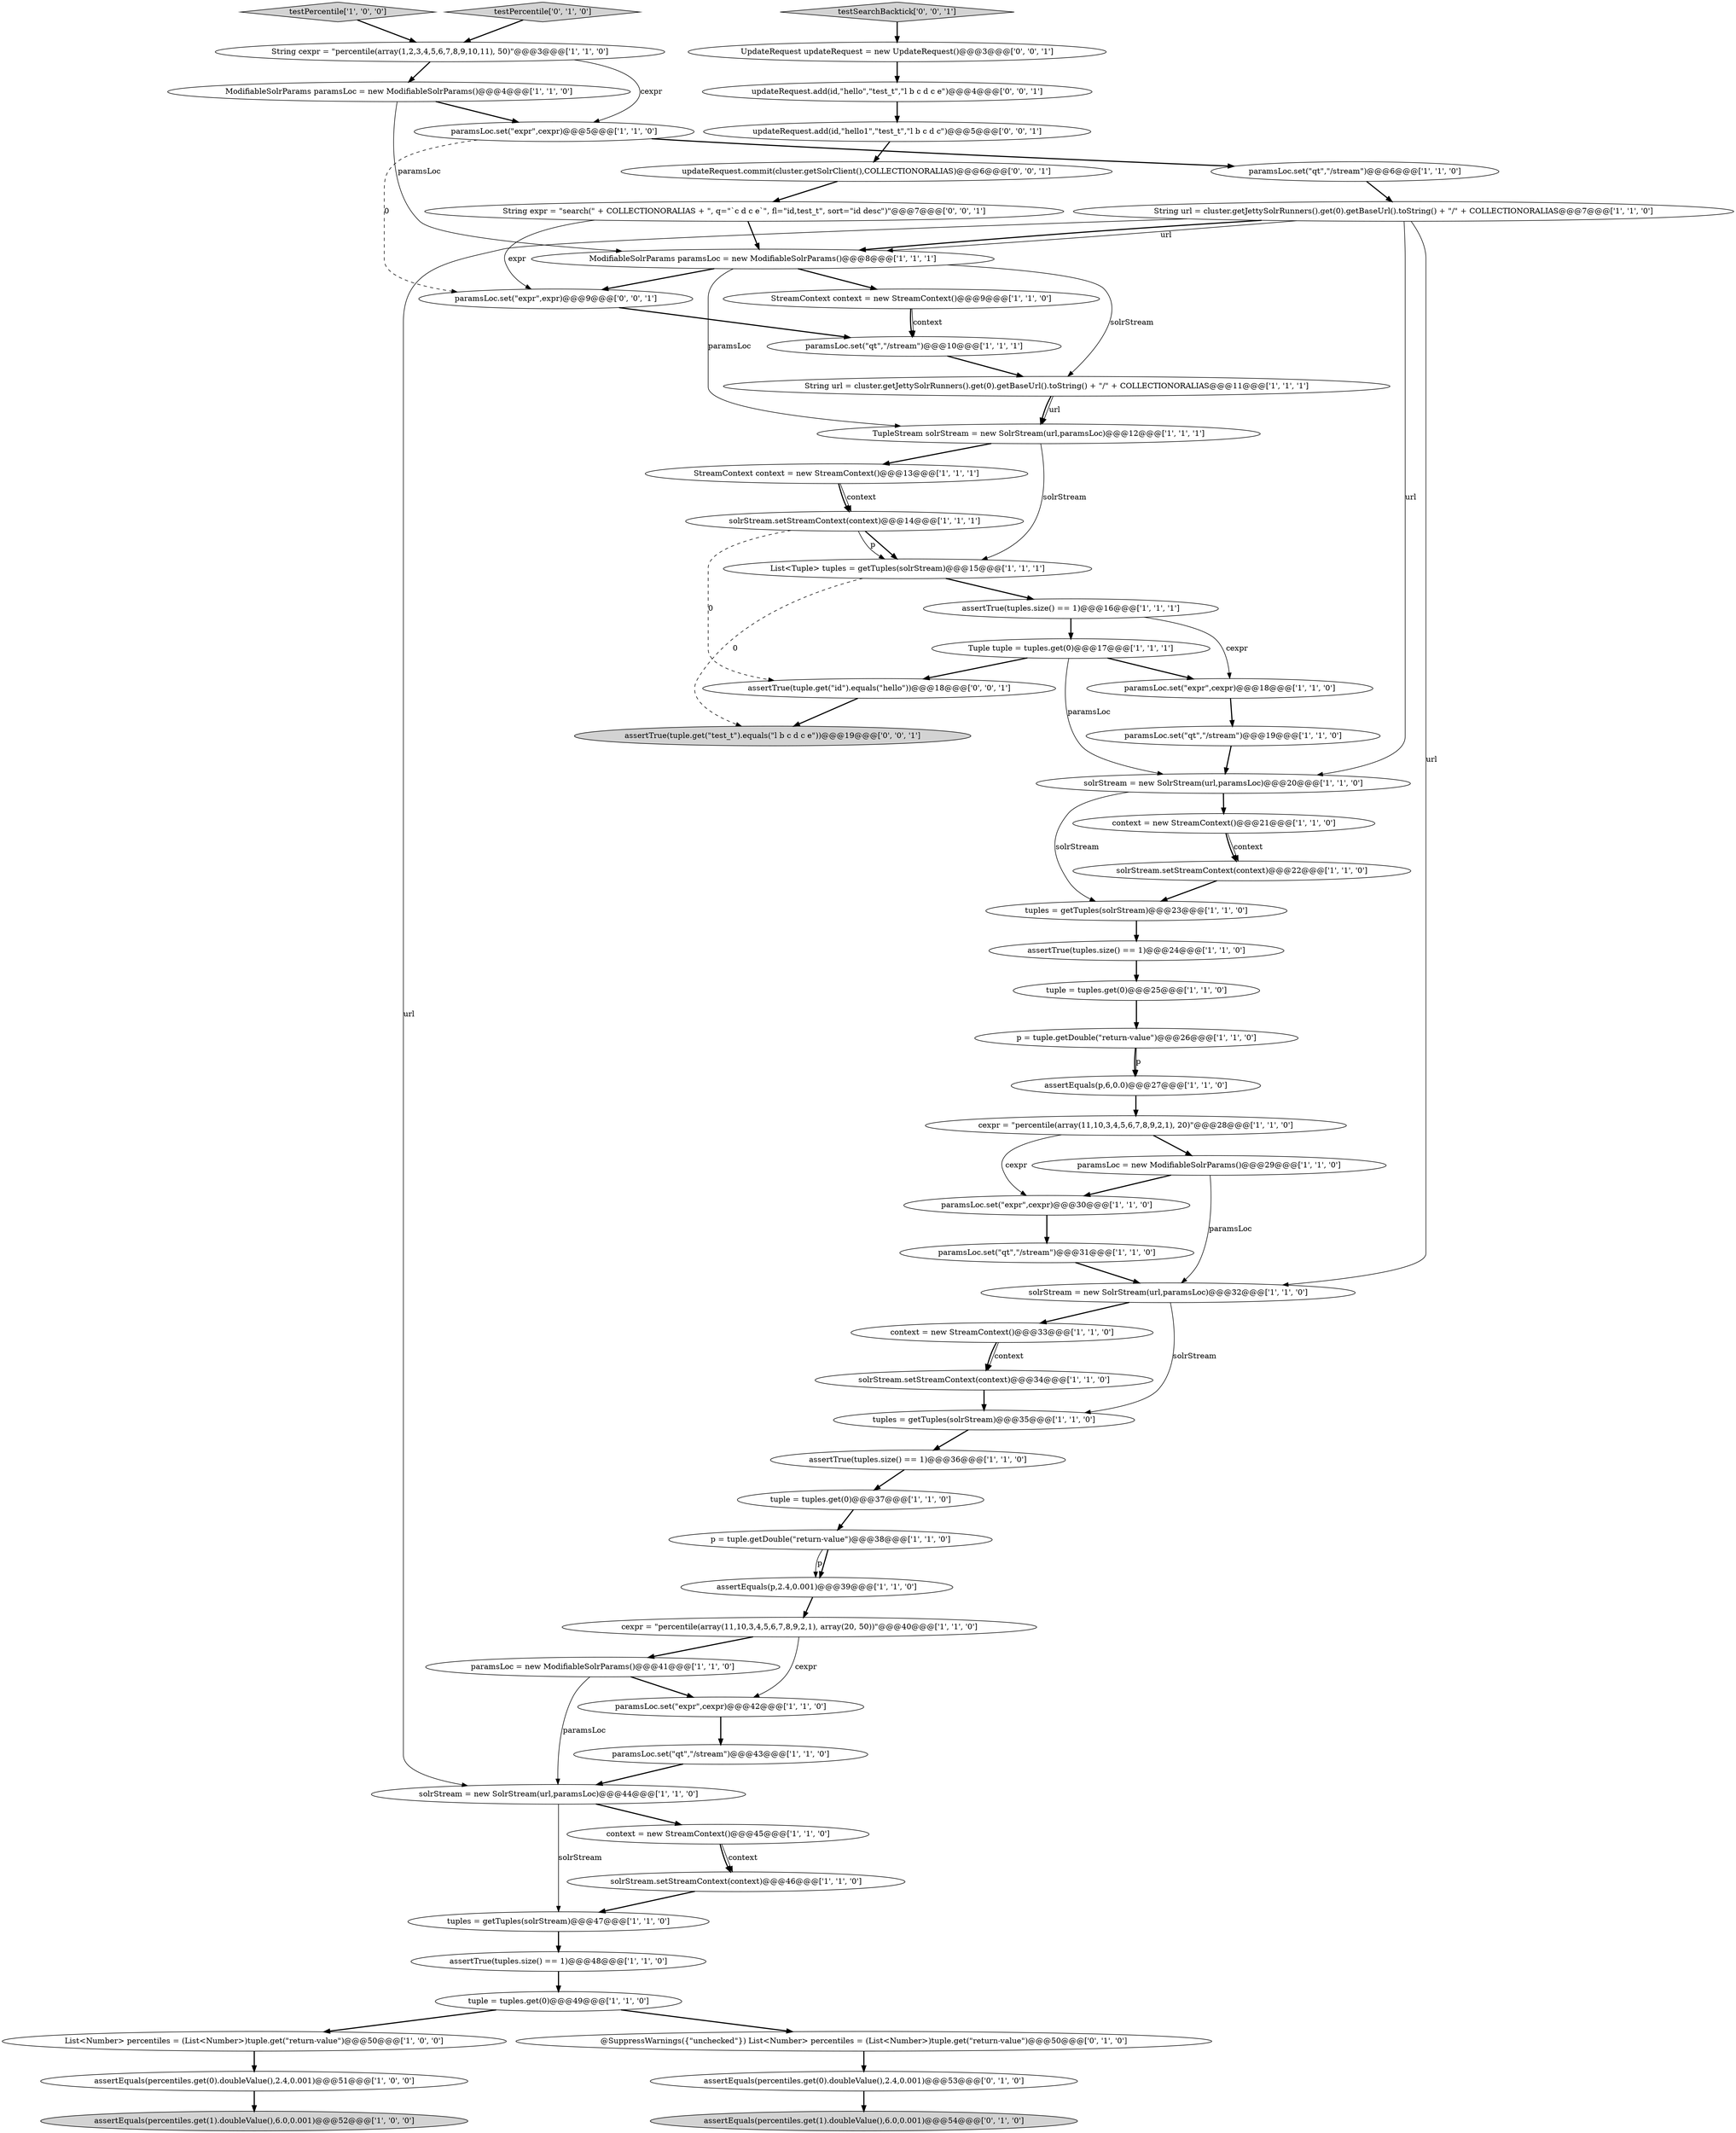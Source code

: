 digraph {
31 [style = filled, label = "tuples = getTuples(solrStream)@@@47@@@['1', '1', '0']", fillcolor = white, shape = ellipse image = "AAA0AAABBB1BBB"];
32 [style = filled, label = "List<Number> percentiles = (List<Number>)tuple.get(\"return-value\")@@@50@@@['1', '0', '0']", fillcolor = white, shape = ellipse image = "AAA0AAABBB1BBB"];
13 [style = filled, label = "assertTrue(tuples.size() == 1)@@@36@@@['1', '1', '0']", fillcolor = white, shape = ellipse image = "AAA0AAABBB1BBB"];
51 [style = filled, label = "assertEquals(percentiles.get(1).doubleValue(),6.0,0.001)@@@54@@@['0', '1', '0']", fillcolor = lightgray, shape = ellipse image = "AAA0AAABBB2BBB"];
23 [style = filled, label = "testPercentile['1', '0', '0']", fillcolor = lightgray, shape = diamond image = "AAA0AAABBB1BBB"];
40 [style = filled, label = "paramsLoc.set(\"qt\",\"/stream\")@@@19@@@['1', '1', '0']", fillcolor = white, shape = ellipse image = "AAA0AAABBB1BBB"];
15 [style = filled, label = "tuples = getTuples(solrStream)@@@23@@@['1', '1', '0']", fillcolor = white, shape = ellipse image = "AAA0AAABBB1BBB"];
39 [style = filled, label = "context = new StreamContext()@@@33@@@['1', '1', '0']", fillcolor = white, shape = ellipse image = "AAA0AAABBB1BBB"];
48 [style = filled, label = "solrStream.setStreamContext(context)@@@34@@@['1', '1', '0']", fillcolor = white, shape = ellipse image = "AAA0AAABBB1BBB"];
18 [style = filled, label = "solrStream = new SolrStream(url,paramsLoc)@@@32@@@['1', '1', '0']", fillcolor = white, shape = ellipse image = "AAA0AAABBB1BBB"];
54 [style = filled, label = "testPercentile['0', '1', '0']", fillcolor = lightgray, shape = diamond image = "AAA0AAABBB2BBB"];
11 [style = filled, label = "paramsLoc.set(\"expr\",cexpr)@@@30@@@['1', '1', '0']", fillcolor = white, shape = ellipse image = "AAA0AAABBB1BBB"];
47 [style = filled, label = "paramsLoc.set(\"qt\",\"/stream\")@@@31@@@['1', '1', '0']", fillcolor = white, shape = ellipse image = "AAA0AAABBB1BBB"];
61 [style = filled, label = "UpdateRequest updateRequest = new UpdateRequest()@@@3@@@['0', '0', '1']", fillcolor = white, shape = ellipse image = "AAA0AAABBB3BBB"];
26 [style = filled, label = "solrStream.setStreamContext(context)@@@22@@@['1', '1', '0']", fillcolor = white, shape = ellipse image = "AAA0AAABBB1BBB"];
22 [style = filled, label = "assertEquals(p,6,0.0)@@@27@@@['1', '1', '0']", fillcolor = white, shape = ellipse image = "AAA0AAABBB1BBB"];
7 [style = filled, label = "assertEquals(percentiles.get(1).doubleValue(),6.0,0.001)@@@52@@@['1', '0', '0']", fillcolor = lightgray, shape = ellipse image = "AAA0AAABBB1BBB"];
50 [style = filled, label = "String cexpr = \"percentile(array(1,2,3,4,5,6,7,8,9,10,11), 50)\"@@@3@@@['1', '1', '0']", fillcolor = white, shape = ellipse image = "AAA0AAABBB1BBB"];
8 [style = filled, label = "tuple = tuples.get(0)@@@49@@@['1', '1', '0']", fillcolor = white, shape = ellipse image = "AAA0AAABBB1BBB"];
21 [style = filled, label = "paramsLoc = new ModifiableSolrParams()@@@29@@@['1', '1', '0']", fillcolor = white, shape = ellipse image = "AAA0AAABBB1BBB"];
6 [style = filled, label = "paramsLoc.set(\"qt\",\"/stream\")@@@43@@@['1', '1', '0']", fillcolor = white, shape = ellipse image = "AAA0AAABBB1BBB"];
36 [style = filled, label = "Tuple tuple = tuples.get(0)@@@17@@@['1', '1', '1']", fillcolor = white, shape = ellipse image = "AAA0AAABBB1BBB"];
20 [style = filled, label = "List<Tuple> tuples = getTuples(solrStream)@@@15@@@['1', '1', '1']", fillcolor = white, shape = ellipse image = "AAA0AAABBB1BBB"];
33 [style = filled, label = "ModifiableSolrParams paramsLoc = new ModifiableSolrParams()@@@8@@@['1', '1', '1']", fillcolor = white, shape = ellipse image = "AAA0AAABBB1BBB"];
49 [style = filled, label = "assertTrue(tuples.size() == 1)@@@48@@@['1', '1', '0']", fillcolor = white, shape = ellipse image = "AAA0AAABBB1BBB"];
55 [style = filled, label = "String expr = \"search(\" + COLLECTIONORALIAS + \", q=\"`c d c e`\", fl=\"id,test_t\", sort=\"id desc\")\"@@@7@@@['0', '0', '1']", fillcolor = white, shape = ellipse image = "AAA0AAABBB3BBB"];
27 [style = filled, label = "tuple = tuples.get(0)@@@25@@@['1', '1', '0']", fillcolor = white, shape = ellipse image = "AAA0AAABBB1BBB"];
60 [style = filled, label = "updateRequest.commit(cluster.getSolrClient(),COLLECTIONORALIAS)@@@6@@@['0', '0', '1']", fillcolor = white, shape = ellipse image = "AAA0AAABBB3BBB"];
30 [style = filled, label = "solrStream = new SolrStream(url,paramsLoc)@@@44@@@['1', '1', '0']", fillcolor = white, shape = ellipse image = "AAA0AAABBB1BBB"];
46 [style = filled, label = "p = tuple.getDouble(\"return-value\")@@@26@@@['1', '1', '0']", fillcolor = white, shape = ellipse image = "AAA0AAABBB1BBB"];
63 [style = filled, label = "updateRequest.add(id,\"hello\",\"test_t\",\"l b c d c e\")@@@4@@@['0', '0', '1']", fillcolor = white, shape = ellipse image = "AAA0AAABBB3BBB"];
2 [style = filled, label = "assertTrue(tuples.size() == 1)@@@16@@@['1', '1', '1']", fillcolor = white, shape = ellipse image = "AAA0AAABBB1BBB"];
37 [style = filled, label = "ModifiableSolrParams paramsLoc = new ModifiableSolrParams()@@@4@@@['1', '1', '0']", fillcolor = white, shape = ellipse image = "AAA0AAABBB1BBB"];
19 [style = filled, label = "tuple = tuples.get(0)@@@37@@@['1', '1', '0']", fillcolor = white, shape = ellipse image = "AAA0AAABBB1BBB"];
3 [style = filled, label = "String url = cluster.getJettySolrRunners().get(0).getBaseUrl().toString() + \"/\" + COLLECTIONORALIAS@@@7@@@['1', '1', '0']", fillcolor = white, shape = ellipse image = "AAA0AAABBB1BBB"];
24 [style = filled, label = "paramsLoc.set(\"expr\",cexpr)@@@42@@@['1', '1', '0']", fillcolor = white, shape = ellipse image = "AAA0AAABBB1BBB"];
17 [style = filled, label = "StreamContext context = new StreamContext()@@@9@@@['1', '1', '0']", fillcolor = white, shape = ellipse image = "AAA0AAABBB1BBB"];
42 [style = filled, label = "assertEquals(percentiles.get(0).doubleValue(),2.4,0.001)@@@51@@@['1', '0', '0']", fillcolor = white, shape = ellipse image = "AAA0AAABBB1BBB"];
53 [style = filled, label = "assertEquals(percentiles.get(0).doubleValue(),2.4,0.001)@@@53@@@['0', '1', '0']", fillcolor = white, shape = ellipse image = "AAA0AAABBB2BBB"];
4 [style = filled, label = "solrStream.setStreamContext(context)@@@46@@@['1', '1', '0']", fillcolor = white, shape = ellipse image = "AAA0AAABBB1BBB"];
29 [style = filled, label = "context = new StreamContext()@@@21@@@['1', '1', '0']", fillcolor = white, shape = ellipse image = "AAA0AAABBB1BBB"];
41 [style = filled, label = "TupleStream solrStream = new SolrStream(url,paramsLoc)@@@12@@@['1', '1', '1']", fillcolor = white, shape = ellipse image = "AAA0AAABBB1BBB"];
43 [style = filled, label = "cexpr = \"percentile(array(11,10,3,4,5,6,7,8,9,2,1), 20)\"@@@28@@@['1', '1', '0']", fillcolor = white, shape = ellipse image = "AAA0AAABBB1BBB"];
59 [style = filled, label = "paramsLoc.set(\"expr\",expr)@@@9@@@['0', '0', '1']", fillcolor = white, shape = ellipse image = "AAA0AAABBB3BBB"];
62 [style = filled, label = "assertTrue(tuple.get(\"id\").equals(\"hello\"))@@@18@@@['0', '0', '1']", fillcolor = white, shape = ellipse image = "AAA0AAABBB3BBB"];
52 [style = filled, label = "@SuppressWarnings({\"unchecked\"}) List<Number> percentiles = (List<Number>)tuple.get(\"return-value\")@@@50@@@['0', '1', '0']", fillcolor = white, shape = ellipse image = "AAA0AAABBB2BBB"];
0 [style = filled, label = "String url = cluster.getJettySolrRunners().get(0).getBaseUrl().toString() + \"/\" + COLLECTIONORALIAS@@@11@@@['1', '1', '1']", fillcolor = white, shape = ellipse image = "AAA0AAABBB1BBB"];
58 [style = filled, label = "assertTrue(tuple.get(\"test_t\").equals(\"l b c d c e\"))@@@19@@@['0', '0', '1']", fillcolor = lightgray, shape = ellipse image = "AAA0AAABBB3BBB"];
38 [style = filled, label = "paramsLoc.set(\"expr\",cexpr)@@@5@@@['1', '1', '0']", fillcolor = white, shape = ellipse image = "AAA0AAABBB1BBB"];
14 [style = filled, label = "tuples = getTuples(solrStream)@@@35@@@['1', '1', '0']", fillcolor = white, shape = ellipse image = "AAA0AAABBB1BBB"];
5 [style = filled, label = "cexpr = \"percentile(array(11,10,3,4,5,6,7,8,9,2,1), array(20, 50))\"@@@40@@@['1', '1', '0']", fillcolor = white, shape = ellipse image = "AAA0AAABBB1BBB"];
57 [style = filled, label = "updateRequest.add(id,\"hello1\",\"test_t\",\"l b c d c\")@@@5@@@['0', '0', '1']", fillcolor = white, shape = ellipse image = "AAA0AAABBB3BBB"];
10 [style = filled, label = "paramsLoc.set(\"qt\",\"/stream\")@@@10@@@['1', '1', '1']", fillcolor = white, shape = ellipse image = "AAA0AAABBB1BBB"];
34 [style = filled, label = "paramsLoc.set(\"qt\",\"/stream\")@@@6@@@['1', '1', '0']", fillcolor = white, shape = ellipse image = "AAA0AAABBB1BBB"];
44 [style = filled, label = "context = new StreamContext()@@@45@@@['1', '1', '0']", fillcolor = white, shape = ellipse image = "AAA0AAABBB1BBB"];
1 [style = filled, label = "assertTrue(tuples.size() == 1)@@@24@@@['1', '1', '0']", fillcolor = white, shape = ellipse image = "AAA0AAABBB1BBB"];
9 [style = filled, label = "paramsLoc = new ModifiableSolrParams()@@@41@@@['1', '1', '0']", fillcolor = white, shape = ellipse image = "AAA0AAABBB1BBB"];
16 [style = filled, label = "solrStream = new SolrStream(url,paramsLoc)@@@20@@@['1', '1', '0']", fillcolor = white, shape = ellipse image = "AAA0AAABBB1BBB"];
28 [style = filled, label = "p = tuple.getDouble(\"return-value\")@@@38@@@['1', '1', '0']", fillcolor = white, shape = ellipse image = "AAA0AAABBB1BBB"];
35 [style = filled, label = "assertEquals(p,2.4,0.001)@@@39@@@['1', '1', '0']", fillcolor = white, shape = ellipse image = "AAA0AAABBB1BBB"];
56 [style = filled, label = "testSearchBacktick['0', '0', '1']", fillcolor = lightgray, shape = diamond image = "AAA0AAABBB3BBB"];
25 [style = filled, label = "StreamContext context = new StreamContext()@@@13@@@['1', '1', '1']", fillcolor = white, shape = ellipse image = "AAA0AAABBB1BBB"];
12 [style = filled, label = "solrStream.setStreamContext(context)@@@14@@@['1', '1', '1']", fillcolor = white, shape = ellipse image = "AAA0AAABBB1BBB"];
45 [style = filled, label = "paramsLoc.set(\"expr\",cexpr)@@@18@@@['1', '1', '0']", fillcolor = white, shape = ellipse image = "AAA0AAABBB1BBB"];
15->1 [style = bold, label=""];
19->28 [style = bold, label=""];
37->33 [style = solid, label="paramsLoc"];
20->58 [style = dashed, label="0"];
33->17 [style = bold, label=""];
8->52 [style = bold, label=""];
25->12 [style = bold, label=""];
46->22 [style = solid, label="p"];
60->55 [style = bold, label=""];
40->16 [style = bold, label=""];
20->2 [style = bold, label=""];
52->53 [style = bold, label=""];
17->10 [style = solid, label="context"];
16->15 [style = solid, label="solrStream"];
36->45 [style = bold, label=""];
33->0 [style = solid, label="solrStream"];
2->45 [style = solid, label="cexpr"];
36->62 [style = bold, label=""];
39->48 [style = solid, label="context"];
50->37 [style = bold, label=""];
33->41 [style = solid, label="paramsLoc"];
30->31 [style = solid, label="solrStream"];
46->22 [style = bold, label=""];
44->4 [style = bold, label=""];
8->32 [style = bold, label=""];
42->7 [style = bold, label=""];
29->26 [style = solid, label="context"];
14->13 [style = bold, label=""];
48->14 [style = bold, label=""];
38->34 [style = bold, label=""];
49->8 [style = bold, label=""];
5->24 [style = solid, label="cexpr"];
53->51 [style = bold, label=""];
35->5 [style = bold, label=""];
2->36 [style = bold, label=""];
37->38 [style = bold, label=""];
9->24 [style = bold, label=""];
22->43 [style = bold, label=""];
12->20 [style = bold, label=""];
38->59 [style = dashed, label="0"];
4->31 [style = bold, label=""];
33->59 [style = bold, label=""];
54->50 [style = bold, label=""];
44->4 [style = solid, label="context"];
43->11 [style = solid, label="cexpr"];
3->33 [style = bold, label=""];
25->12 [style = solid, label="context"];
21->11 [style = bold, label=""];
0->41 [style = solid, label="url"];
36->16 [style = solid, label="paramsLoc"];
45->40 [style = bold, label=""];
13->19 [style = bold, label=""];
23->50 [style = bold, label=""];
59->10 [style = bold, label=""];
18->39 [style = bold, label=""];
18->14 [style = solid, label="solrStream"];
17->10 [style = bold, label=""];
39->48 [style = bold, label=""];
12->20 [style = solid, label="p"];
1->27 [style = bold, label=""];
50->38 [style = solid, label="cexpr"];
21->18 [style = solid, label="paramsLoc"];
32->42 [style = bold, label=""];
16->29 [style = bold, label=""];
3->33 [style = solid, label="url"];
26->15 [style = bold, label=""];
55->59 [style = solid, label="expr"];
31->49 [style = bold, label=""];
9->30 [style = solid, label="paramsLoc"];
3->18 [style = solid, label="url"];
55->33 [style = bold, label=""];
24->6 [style = bold, label=""];
57->60 [style = bold, label=""];
28->35 [style = solid, label="p"];
3->16 [style = solid, label="url"];
6->30 [style = bold, label=""];
10->0 [style = bold, label=""];
12->62 [style = dashed, label="0"];
56->61 [style = bold, label=""];
61->63 [style = bold, label=""];
41->20 [style = solid, label="solrStream"];
47->18 [style = bold, label=""];
28->35 [style = bold, label=""];
41->25 [style = bold, label=""];
27->46 [style = bold, label=""];
11->47 [style = bold, label=""];
5->9 [style = bold, label=""];
34->3 [style = bold, label=""];
43->21 [style = bold, label=""];
63->57 [style = bold, label=""];
3->30 [style = solid, label="url"];
0->41 [style = bold, label=""];
30->44 [style = bold, label=""];
62->58 [style = bold, label=""];
29->26 [style = bold, label=""];
}
